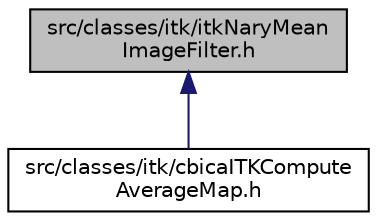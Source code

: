 digraph "src/classes/itk/itkNaryMeanImageFilter.h"
{
 // LATEX_PDF_SIZE
  edge [fontname="Helvetica",fontsize="10",labelfontname="Helvetica",labelfontsize="10"];
  node [fontname="Helvetica",fontsize="10",shape=record];
  Node3 [label="src/classes/itk/itkNaryMean\lImageFilter.h",height=0.2,width=0.4,color="black", fillcolor="grey75", style="filled", fontcolor="black",tooltip="Declaration & Implementation of the NaryMeanImageFilter class."];
  Node3 -> Node4 [dir="back",color="midnightblue",fontsize="10",style="solid",fontname="Helvetica"];
  Node4 [label="src/classes/itk/cbicaITKCompute\lAverageMap.h",height=0.2,width=0.4,color="black", fillcolor="white", style="filled",URL="$cbicaITKComputeAverageMap_8h.html",tooltip="Declaration of the ComputeAverageMap class."];
}
